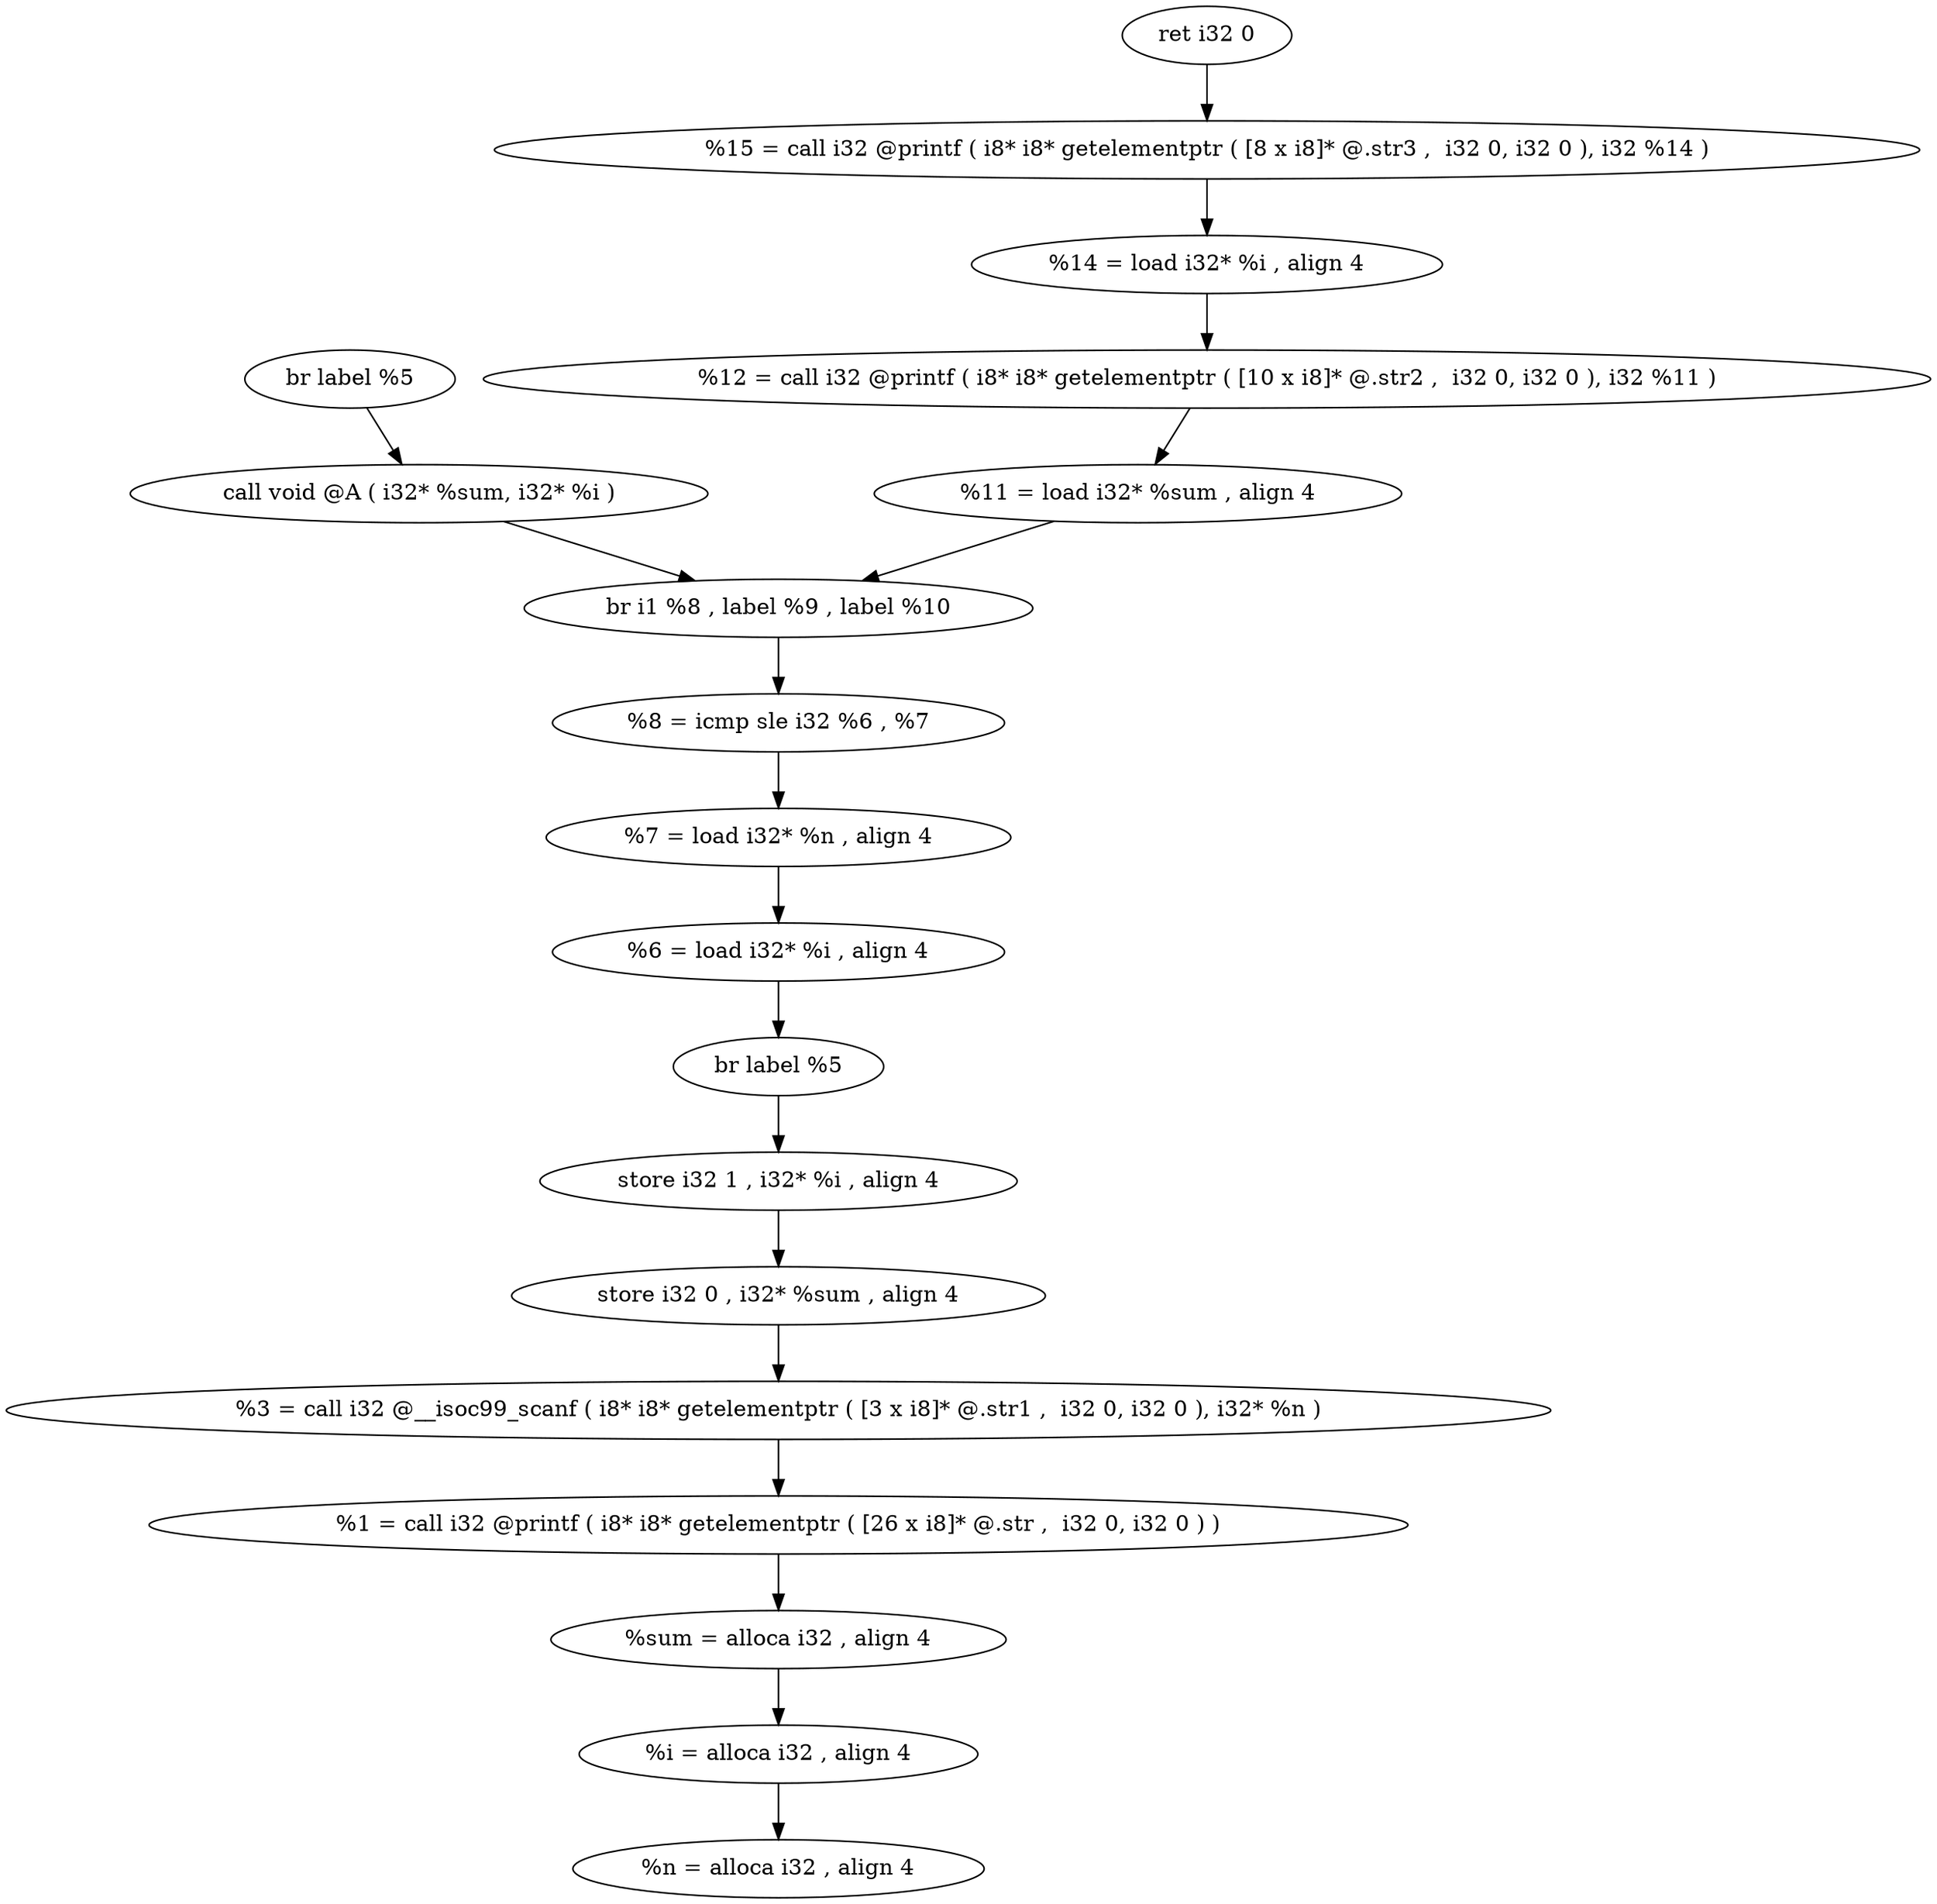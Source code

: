 digraph {
	node [label="\N"];
	graph [bb="0,0,1204,1222"];
	33 [label="%n = alloca i32 , align 4", pos="492,19", width="3.6389", height="0.51389"];
	34 [label="%i = alloca i32 , align 4", pos="492,93", width="3.5278", height="0.51389"];
	35 [label="%sum = alloca i32 , align 4", pos="492,167", width="4.0278", height="0.51389"];
	36 [label="%1 = call i32 @printf ( i8* i8* getelementptr ( [26 x i8]* @.str ,  i32 0, i32 0 ) )", pos="492,241", width="11.139", height="0.51389"];
	40 [label="%3 = call i32 @__isoc99_scanf ( i8* i8* getelementptr ( [3 x i8]* @.str1 ,  i32 0, i32 0 ), i32* %n )", pos="492,315", width="13.667", height="0.51389"];
	43 [label="store i32 0 , i32* %sum , align 4", pos="492,389", width="4.7222", height="0.51389"];
	44 [label="store i32 1 , i32* %i , align 4", pos="492,463", width="4.2222", height="0.51389"];
	45 [label="br label %5", pos="492,537", width="1.8611", height="0.51389"];
	47 [label="%6 = load i32* %i , align 4", pos="492,611", width=4, height="0.51389"];
	48 [label="%7 = load i32* %n , align 4", pos="492,685", width="4.1111", height="0.51389"];
	49 [label="%8 = icmp sle i32 %6 , %7", pos="492,759", width=4, height="0.51389"];
	50 [label="br i1 %8 , label %9 , label %10", pos="492,833", width="4.5", height="0.51389"];
	52 [label="call void @A ( i32* %sum, i32* %i )", pos="285,907", width="5.1111", height="0.51389"];
	53 [label="br label %5", pos="197,981", width="1.8611", height="0.51389"];
	55 [label="%11 = load i32* %sum , align 4", pos="699,907", width="4.6667", height="0.51389"];
	56 [label="%12 = call i32 @printf ( i8* i8* getelementptr ( [10 x i8]* @.str2 ,  i32 0, i32 0 ), i32 %11 )", pos="743,981", width="12.806", height="0.51389"];
	59 [label="%14 = load i32* %i , align 4", pos="743,1055", width="4.1667", height="0.51389"];
	60 [label="%15 = call i32 @printf ( i8* i8* getelementptr ( [8 x i8]* @.str3 ,  i32 0, i32 0 ), i32 %14 )", pos="743,1129", width="12.611", height="0.51389"];
	63 [label="ret i32 0", pos="743,1203", width="1.5", height="0.51389"];
	34 -> 33 [pos="e,492,37.667 492,74.327 492,66.264 492,56.648 492,47.711"];
	35 -> 34 [pos="e,492,111.67 492,148.33 492,140.26 492,130.65 492,121.71"];
	36 -> 35 [pos="e,492,185.67 492,222.33 492,214.26 492,204.65 492,195.71"];
	40 -> 36 [pos="e,492,259.67 492,296.33 492,288.26 492,278.65 492,269.71"];
	43 -> 40 [pos="e,492,333.67 492,370.33 492,362.26 492,352.65 492,343.71"];
	44 -> 43 [pos="e,492,407.67 492,444.33 492,436.26 492,426.65 492,417.71"];
	45 -> 44 [pos="e,492,481.67 492,518.33 492,510.26 492,500.65 492,491.71"];
	47 -> 45 [pos="e,492,555.67 492,592.33 492,584.26 492,574.65 492,565.71"];
	48 -> 47 [pos="e,492,629.67 492,666.33 492,658.26 492,648.65 492,639.71"];
	49 -> 48 [pos="e,492,703.67 492,740.33 492,732.26 492,722.65 492,713.71"];
	50 -> 49 [pos="e,492,777.67 492,814.33 492,806.26 492,796.65 492,787.71"];
	52 -> 50 [pos="e,442.59,850.66 334.85,889.18 364.31,878.65 401.81,865.24 432.78,854.17"];
	53 -> 52 [pos="e,262.97,925.52 218.3,963.09 229.4,953.75 243.15,942.19 255.28,931.99"];
	55 -> 50 [pos="e,541.54,850.71 649.42,889.28 619.83,878.7 582.08,865.2 550.96,854.08"];
	56 -> 55 [pos="e,710.1,925.67 731.9,962.33 726.89,953.91 720.89,943.81 715.38,934.55"];
	59 -> 56 [pos="e,743,999.67 743,1036.3 743,1028.3 743,1018.6 743,1009.7"];
	60 -> 59 [pos="e,743,1073.7 743,1110.3 743,1102.3 743,1092.6 743,1083.7"];
	63 -> 60 [pos="e,743,1147.7 743,1184.3 743,1176.3 743,1166.6 743,1157.7"];
}

